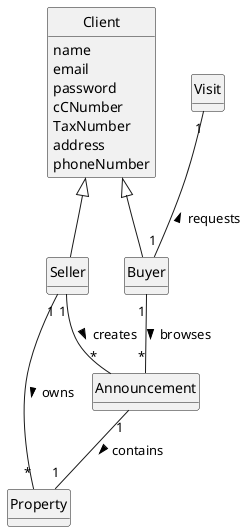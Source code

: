 @startuml
'https://plantuml.com/class-diagram

skinparam monochrome true
skinparam packageStyle rectangle
skinparam shadowing false

'skinparam linetype ortho
'left to right direction
skinparam classAttributeIconSize 0
skinparam groupInheritance 1
hide circle
hide methods




Announcement "1" -- "1" Property: contains >

'Network "1" -- "*" Employee: employs >



'Agent -|> Employee




together {
Client <|-- Buyer
Client <|-- Seller
}

Seller "1" - "*" Property: owns >
Seller "1" - "*" Announcement: creates >
Visit "1" -- "1" Buyer: requests <
Buyer "1" -- "*" Announcement: browses >
'Visit "1" - "1" Agent: scheduled by >



'class Network{

'}



class Client {
name
email
password
cCNumber
TaxNumber
address
phoneNumber
}
class Buyer
class Seller

class Visit{

}

class Announcement{
'listingID
'visible
'price
'commission
'typeOfBusiness
}


class Property{
'area
'city
'cityCenterDistance
'photographs
}





@enduml